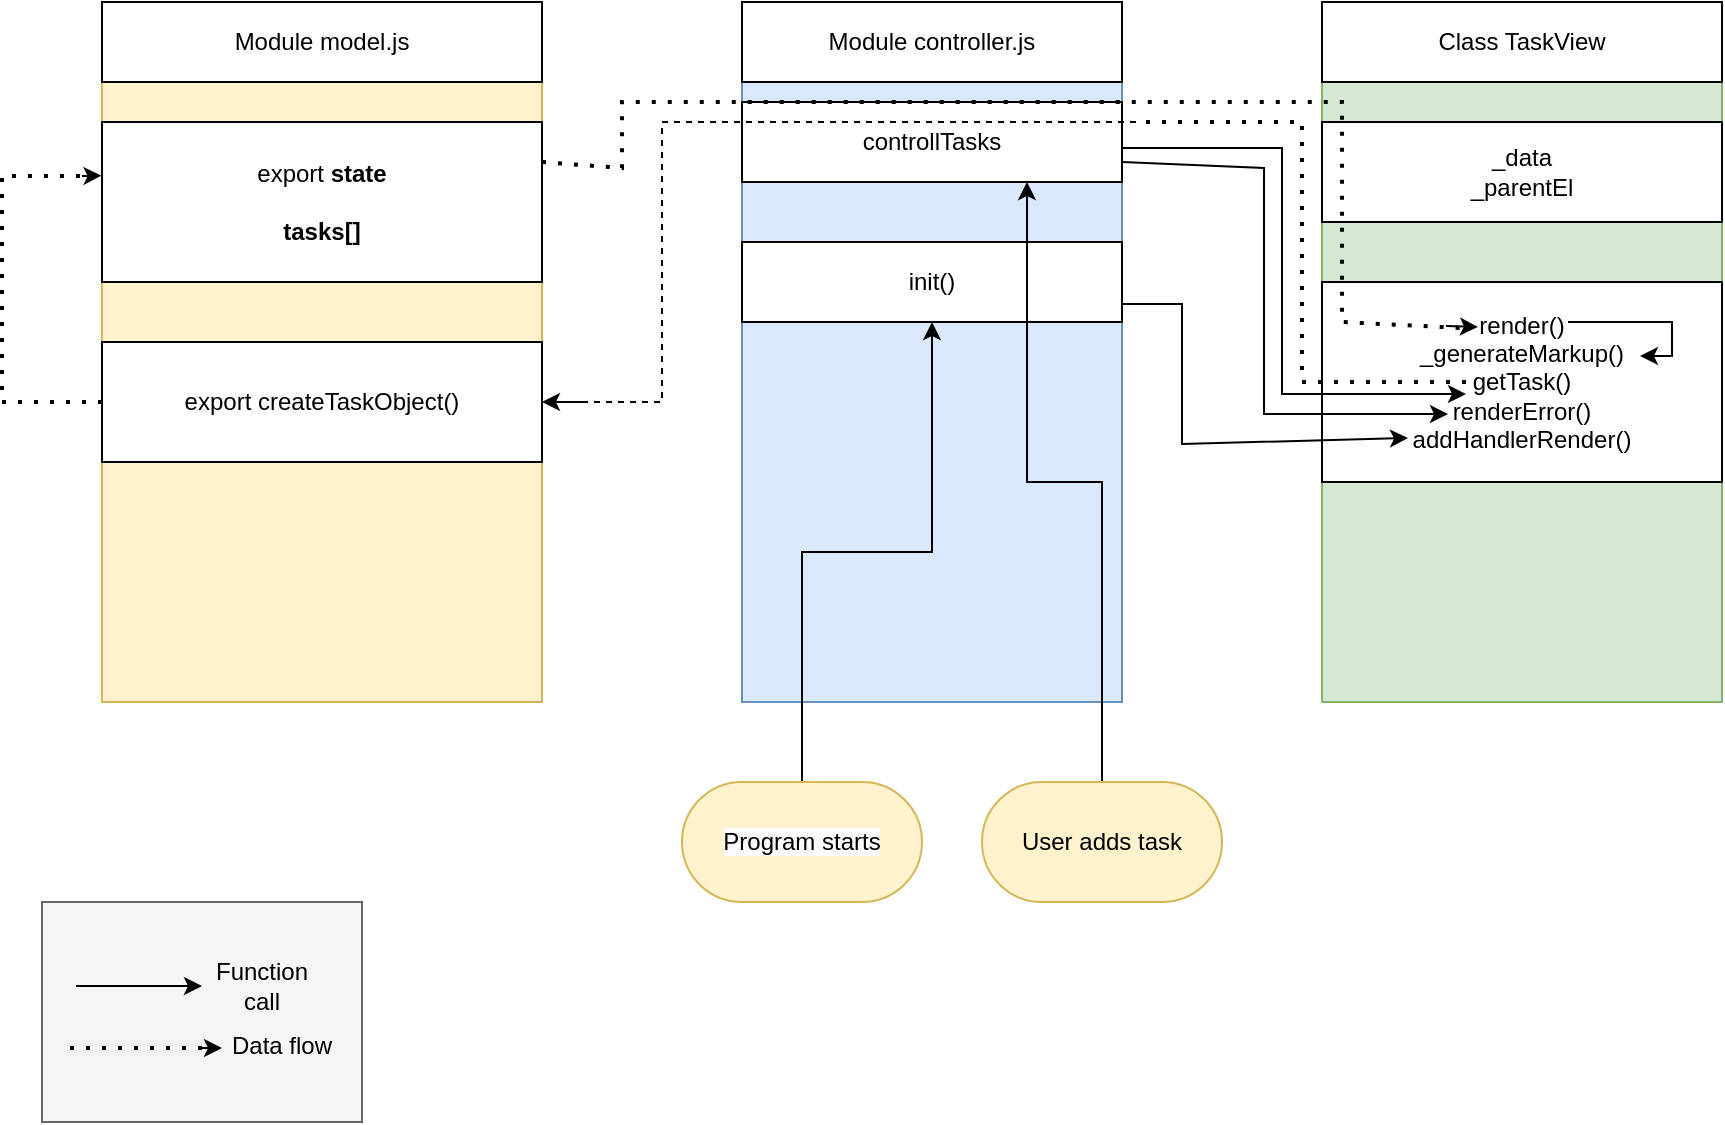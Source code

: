 <mxfile version="20.8.23" type="device"><diagram name="1 oldal" id="Wk8yZgf3Cw-FHZE4Jakq"><mxGraphModel dx="2091" dy="788" grid="1" gridSize="10" guides="1" tooltips="1" connect="1" arrows="1" fold="1" page="1" pageScale="1" pageWidth="827" pageHeight="1169" math="0" shadow="0"><root><mxCell id="0"/><mxCell id="1" parent="0"/><mxCell id="Ci14cL18qA3_56c7_ZOr-1" value="" style="rounded=0;whiteSpace=wrap;html=1;fillColor=#fff2cc;strokeColor=#d6b656;" vertex="1" parent="1"><mxGeometry x="30" y="40" width="220" height="350" as="geometry"/></mxCell><mxCell id="Ci14cL18qA3_56c7_ZOr-2" value="Module model.js" style="rounded=0;whiteSpace=wrap;html=1;" vertex="1" parent="1"><mxGeometry x="30" y="40" width="220" height="40" as="geometry"/></mxCell><mxCell id="Ci14cL18qA3_56c7_ZOr-3" value="" style="rounded=0;whiteSpace=wrap;html=1;fillColor=#dae8fc;strokeColor=#6c8ebf;" vertex="1" parent="1"><mxGeometry x="350" y="40" width="190" height="350" as="geometry"/></mxCell><mxCell id="Ci14cL18qA3_56c7_ZOr-4" value="Module controller.js" style="rounded=0;whiteSpace=wrap;html=1;" vertex="1" parent="1"><mxGeometry x="350" y="40" width="190" height="40" as="geometry"/></mxCell><mxCell id="Ci14cL18qA3_56c7_ZOr-5" value="" style="rounded=0;whiteSpace=wrap;html=1;fillColor=#d5e8d4;strokeColor=#82b366;" vertex="1" parent="1"><mxGeometry x="640" y="40" width="200" height="350" as="geometry"/></mxCell><mxCell id="Ci14cL18qA3_56c7_ZOr-6" value="Class TaskView" style="rounded=0;whiteSpace=wrap;html=1;" vertex="1" parent="1"><mxGeometry x="640" y="40" width="200" height="40" as="geometry"/></mxCell><mxCell id="Ci14cL18qA3_56c7_ZOr-8" value="_data&lt;br&gt;_parentEl" style="rounded=0;whiteSpace=wrap;html=1;" vertex="1" parent="1"><mxGeometry x="640" y="100" width="200" height="50" as="geometry"/></mxCell><mxCell id="Ci14cL18qA3_56c7_ZOr-9" value="render()&lt;br&gt;_generateMarkup()&lt;br&gt;getTask()&lt;br&gt;renderError()&lt;br&gt;addHandlerRender()" style="rounded=0;whiteSpace=wrap;html=1;" vertex="1" parent="1"><mxGeometry x="640" y="180" width="200" height="100" as="geometry"/></mxCell><mxCell id="Ci14cL18qA3_56c7_ZOr-11" value="export &lt;b&gt;state&lt;br&gt;&lt;br&gt;tasks[]&lt;br&gt;&lt;/b&gt;" style="rounded=0;whiteSpace=wrap;html=1;" vertex="1" parent="1"><mxGeometry x="30" y="100" width="220" height="80" as="geometry"/></mxCell><mxCell id="Ci14cL18qA3_56c7_ZOr-13" value="controllTasks" style="rounded=0;whiteSpace=wrap;html=1;" vertex="1" parent="1"><mxGeometry x="350" y="90" width="190" height="40" as="geometry"/></mxCell><mxCell id="Ci14cL18qA3_56c7_ZOr-14" value="init()" style="rounded=0;whiteSpace=wrap;html=1;" vertex="1" parent="1"><mxGeometry x="350" y="160" width="190" height="40" as="geometry"/></mxCell><mxCell id="Ci14cL18qA3_56c7_ZOr-19" style="edgeStyle=orthogonalEdgeStyle;rounded=0;orthogonalLoop=1;jettySize=auto;html=1;entryX=0.75;entryY=1;entryDx=0;entryDy=0;" edge="1" parent="1" source="Ci14cL18qA3_56c7_ZOr-15" target="Ci14cL18qA3_56c7_ZOr-13"><mxGeometry relative="1" as="geometry"/></mxCell><mxCell id="Ci14cL18qA3_56c7_ZOr-15" value="User adds task" style="rounded=1;whiteSpace=wrap;html=1;arcSize=50;fillColor=#fff2cc;strokeColor=#d6b656;" vertex="1" parent="1"><mxGeometry x="470" y="430" width="120" height="60" as="geometry"/></mxCell><mxCell id="Ci14cL18qA3_56c7_ZOr-18" style="edgeStyle=orthogonalEdgeStyle;rounded=0;orthogonalLoop=1;jettySize=auto;html=1;" edge="1" parent="1" source="Ci14cL18qA3_56c7_ZOr-17" target="Ci14cL18qA3_56c7_ZOr-14"><mxGeometry relative="1" as="geometry"><mxPoint x="420" y="150" as="targetPoint"/></mxGeometry></mxCell><mxCell id="Ci14cL18qA3_56c7_ZOr-17" value="&lt;span style=&quot;color: rgb(0, 0, 0); font-family: Helvetica; font-size: 12px; font-style: normal; font-variant-ligatures: normal; font-variant-caps: normal; font-weight: 400; letter-spacing: normal; orphans: 2; text-align: center; text-indent: 0px; text-transform: none; widows: 2; word-spacing: 0px; -webkit-text-stroke-width: 0px; background-color: rgb(251, 251, 251); text-decoration-thickness: initial; text-decoration-style: initial; text-decoration-color: initial; float: none; display: inline !important;&quot;&gt;Program starts&lt;/span&gt;" style="rounded=1;whiteSpace=wrap;html=1;arcSize=50;fillColor=#FFF2CC;strokeColor=#d6b656;" vertex="1" parent="1"><mxGeometry x="320" y="430" width="120" height="60" as="geometry"/></mxCell><mxCell id="Ci14cL18qA3_56c7_ZOr-22" value="" style="endArrow=classic;html=1;rounded=0;exitX=1;exitY=0.5;exitDx=0;exitDy=0;" edge="1" parent="1"><mxGeometry width="50" height="50" relative="1" as="geometry"><mxPoint x="540" y="191" as="sourcePoint"/><mxPoint x="683" y="258" as="targetPoint"/><Array as="points"><mxPoint x="570" y="191"/><mxPoint x="570" y="261"/></Array></mxGeometry></mxCell><mxCell id="Ci14cL18qA3_56c7_ZOr-23" value="export createTaskObject()" style="rounded=0;whiteSpace=wrap;html=1;" vertex="1" parent="1"><mxGeometry x="30" y="210" width="220" height="60" as="geometry"/></mxCell><mxCell id="Ci14cL18qA3_56c7_ZOr-24" value="" style="endArrow=classic;html=1;rounded=0;exitX=1;exitY=0.5;exitDx=0;exitDy=0;" edge="1" parent="1"><mxGeometry width="50" height="50" relative="1" as="geometry"><mxPoint x="540" y="113" as="sourcePoint"/><mxPoint x="712" y="236" as="targetPoint"/><Array as="points"><mxPoint x="620" y="113"/><mxPoint x="620" y="236"/></Array></mxGeometry></mxCell><mxCell id="Ci14cL18qA3_56c7_ZOr-25" value="" style="endArrow=none;dashed=1;html=1;dashPattern=1 3;strokeWidth=2;rounded=0;" edge="1" parent="1"><mxGeometry width="50" height="50" relative="1" as="geometry"><mxPoint x="712" y="230" as="sourcePoint"/><mxPoint x="550" y="100" as="targetPoint"/><Array as="points"><mxPoint x="630" y="230"/><mxPoint x="630" y="100"/></Array></mxGeometry></mxCell><mxCell id="Ci14cL18qA3_56c7_ZOr-26" value="" style="endArrow=classic;html=1;rounded=0;entryX=1;entryY=0.5;entryDx=0;entryDy=0;" edge="1" parent="1" target="Ci14cL18qA3_56c7_ZOr-23"><mxGeometry width="50" height="50" relative="1" as="geometry"><mxPoint x="270" y="240" as="sourcePoint"/><mxPoint x="620" y="90" as="targetPoint"/></mxGeometry></mxCell><mxCell id="Ci14cL18qA3_56c7_ZOr-27" value="" style="endArrow=none;dashed=1;html=1;rounded=0;" edge="1" parent="1"><mxGeometry width="50" height="50" relative="1" as="geometry"><mxPoint x="270" y="240" as="sourcePoint"/><mxPoint x="550" y="100" as="targetPoint"/><Array as="points"><mxPoint x="310" y="240"/><mxPoint x="310" y="100"/></Array></mxGeometry></mxCell><mxCell id="Ci14cL18qA3_56c7_ZOr-28" value="" style="endArrow=none;dashed=1;html=1;dashPattern=1 3;strokeWidth=2;rounded=0;exitX=0;exitY=0.5;exitDx=0;exitDy=0;" edge="1" parent="1" source="Ci14cL18qA3_56c7_ZOr-23"><mxGeometry width="50" height="50" relative="1" as="geometry"><mxPoint x="240" y="220" as="sourcePoint"/><mxPoint x="20" y="127" as="targetPoint"/><Array as="points"><mxPoint x="-20" y="240"/><mxPoint x="-20" y="127"/></Array></mxGeometry></mxCell><mxCell id="Ci14cL18qA3_56c7_ZOr-29" value="" style="endArrow=classic;html=1;rounded=0;entryX=-0.001;entryY=0.373;entryDx=0;entryDy=0;entryPerimeter=0;" edge="1" parent="1"><mxGeometry width="50" height="50" relative="1" as="geometry"><mxPoint x="20" y="127" as="sourcePoint"/><mxPoint x="29.78" y="126.84" as="targetPoint"/></mxGeometry></mxCell><mxCell id="Ci14cL18qA3_56c7_ZOr-30" value="" style="endArrow=none;dashed=1;html=1;dashPattern=1 3;strokeWidth=2;rounded=0;" edge="1" parent="1"><mxGeometry width="50" height="50" relative="1" as="geometry"><mxPoint x="250" y="120" as="sourcePoint"/><mxPoint x="710" y="203" as="targetPoint"/><Array as="points"><mxPoint x="290" y="123"/><mxPoint x="290" y="90"/><mxPoint x="450" y="90"/><mxPoint x="650" y="90"/><mxPoint x="650" y="200"/></Array></mxGeometry></mxCell><mxCell id="Ci14cL18qA3_56c7_ZOr-31" value="" style="endArrow=classic;html=1;rounded=0;" edge="1" parent="1"><mxGeometry width="50" height="50" relative="1" as="geometry"><mxPoint x="702" y="202" as="sourcePoint"/><mxPoint x="718" y="202.474" as="targetPoint"/></mxGeometry></mxCell><mxCell id="Ci14cL18qA3_56c7_ZOr-32" value="" style="endArrow=classic;html=1;rounded=0;" edge="1" parent="1"><mxGeometry width="50" height="50" relative="1" as="geometry"><mxPoint x="763" y="200" as="sourcePoint"/><mxPoint x="799" y="217" as="targetPoint"/><Array as="points"><mxPoint x="815" y="200"/><mxPoint x="815" y="217"/></Array></mxGeometry></mxCell><mxCell id="Ci14cL18qA3_56c7_ZOr-34" value="" style="endArrow=classic;html=1;rounded=0;" edge="1" parent="1"><mxGeometry width="50" height="50" relative="1" as="geometry"><mxPoint x="540" y="120" as="sourcePoint"/><mxPoint x="703" y="246" as="targetPoint"/><Array as="points"><mxPoint x="611" y="123"/><mxPoint x="611" y="246"/></Array></mxGeometry></mxCell><mxCell id="Ci14cL18qA3_56c7_ZOr-35" value="" style="rounded=0;whiteSpace=wrap;html=1;fillColor=#f5f5f5;fontColor=#333333;strokeColor=#666666;" vertex="1" parent="1"><mxGeometry y="490" width="160" height="110" as="geometry"/></mxCell><mxCell id="Ci14cL18qA3_56c7_ZOr-36" value="" style="endArrow=classic;html=1;rounded=0;" edge="1" parent="1" target="Ci14cL18qA3_56c7_ZOr-37"><mxGeometry width="50" height="50" relative="1" as="geometry"><mxPoint x="17" y="532" as="sourcePoint"/><mxPoint x="97" y="532" as="targetPoint"/></mxGeometry></mxCell><mxCell id="Ci14cL18qA3_56c7_ZOr-37" value="Function call" style="text;html=1;strokeColor=none;fillColor=none;align=center;verticalAlign=middle;whiteSpace=wrap;rounded=0;" vertex="1" parent="1"><mxGeometry x="80.0" y="517" width="60" height="30" as="geometry"/></mxCell><mxCell id="Ci14cL18qA3_56c7_ZOr-38" value="" style="endArrow=none;dashed=1;html=1;dashPattern=1 3;strokeWidth=2;rounded=0;" edge="1" parent="1"><mxGeometry width="50" height="50" relative="1" as="geometry"><mxPoint x="14" y="563" as="sourcePoint"/><mxPoint x="84" y="563" as="targetPoint"/></mxGeometry></mxCell><mxCell id="Ci14cL18qA3_56c7_ZOr-41" value="" style="endArrow=classic;html=1;rounded=0;" edge="1" parent="1"><mxGeometry width="50" height="50" relative="1" as="geometry"><mxPoint x="80" y="563" as="sourcePoint"/><mxPoint x="90" y="563" as="targetPoint"/></mxGeometry></mxCell><mxCell id="Ci14cL18qA3_56c7_ZOr-42" value="Data flow" style="text;html=1;strokeColor=none;fillColor=none;align=center;verticalAlign=middle;whiteSpace=wrap;rounded=0;" vertex="1" parent="1"><mxGeometry x="90.0" y="547" width="60" height="30" as="geometry"/></mxCell></root></mxGraphModel></diagram></mxfile>